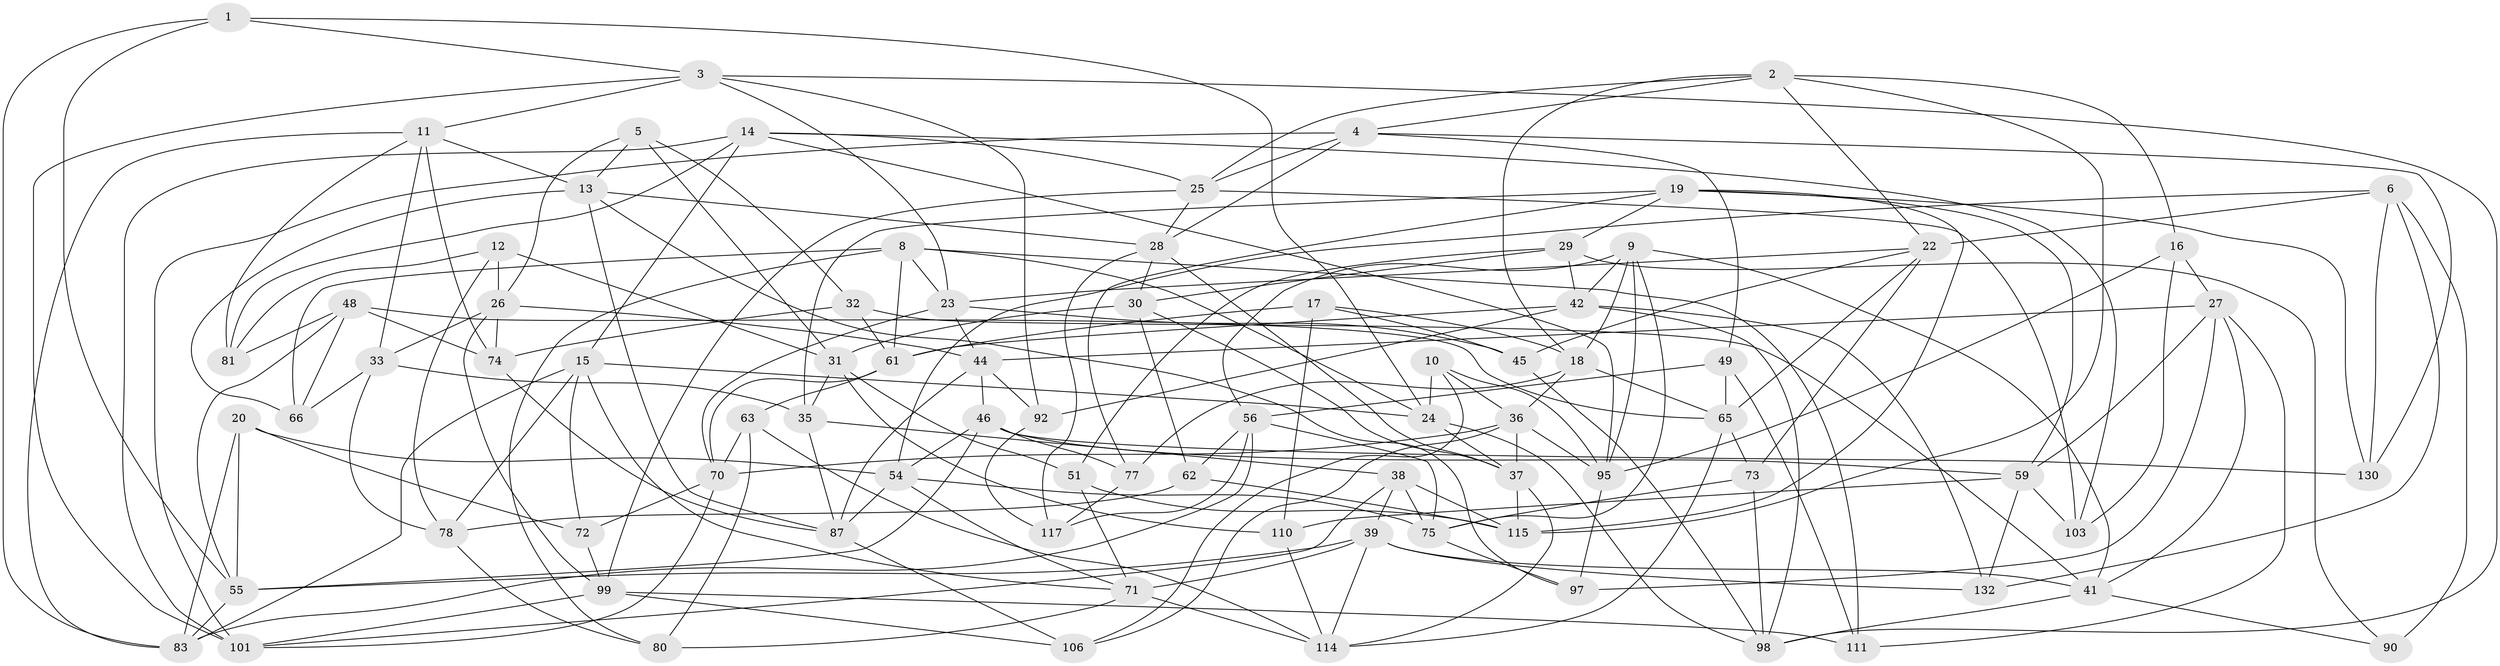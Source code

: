 // original degree distribution, {4: 1.0}
// Generated by graph-tools (version 1.1) at 2025/11/02/27/25 16:11:48]
// undirected, 81 vertices, 209 edges
graph export_dot {
graph [start="1"]
  node [color=gray90,style=filled];
  1;
  2 [super="+7"];
  3 [super="+43"];
  4 [super="+102"];
  5;
  6 [super="+67"];
  8 [super="+94"];
  9 [super="+40"];
  10;
  11 [super="+79"];
  12;
  13 [super="+122"];
  14 [super="+53"];
  15 [super="+127"];
  16;
  17;
  18 [super="+108"];
  19 [super="+21"];
  20;
  22 [super="+120"];
  23 [super="+118"];
  24 [super="+34"];
  25 [super="+47"];
  26 [super="+58"];
  27 [super="+68"];
  28 [super="+85"];
  29 [super="+50"];
  30 [super="+128"];
  31 [super="+69"];
  32;
  33 [super="+64"];
  35 [super="+52"];
  36 [super="+76"];
  37 [super="+121"];
  38 [super="+57"];
  39 [super="+82"];
  41 [super="+119"];
  42 [super="+123"];
  44 [super="+129"];
  45;
  46 [super="+131"];
  48 [super="+133"];
  49;
  51;
  54 [super="+124"];
  55 [super="+112"];
  56 [super="+107"];
  59 [super="+60"];
  61 [super="+86"];
  62;
  63;
  65 [super="+84"];
  66;
  70 [super="+89"];
  71 [super="+93"];
  72;
  73;
  74 [super="+105"];
  75 [super="+91"];
  77;
  78 [super="+113"];
  80;
  81;
  83 [super="+88"];
  87 [super="+96"];
  90;
  92;
  95 [super="+109"];
  97;
  98 [super="+100"];
  99 [super="+126"];
  101 [super="+104"];
  103;
  106;
  110;
  111;
  114 [super="+125"];
  115 [super="+116"];
  117;
  130;
  132;
  1 -- 3;
  1 -- 83;
  1 -- 55;
  1 -- 24;
  2 -- 16;
  2 -- 25;
  2 -- 22;
  2 -- 115;
  2 -- 4;
  2 -- 18;
  3 -- 92;
  3 -- 23;
  3 -- 98;
  3 -- 11;
  3 -- 101;
  4 -- 101;
  4 -- 49;
  4 -- 130;
  4 -- 28;
  4 -- 25;
  5 -- 31;
  5 -- 32;
  5 -- 26;
  5 -- 13;
  6 -- 90 [weight=2];
  6 -- 130;
  6 -- 22;
  6 -- 132;
  6 -- 54;
  8 -- 61;
  8 -- 111;
  8 -- 24;
  8 -- 66;
  8 -- 80;
  8 -- 23;
  9 -- 41;
  9 -- 95;
  9 -- 42;
  9 -- 56;
  9 -- 75;
  9 -- 18;
  10 -- 36;
  10 -- 106;
  10 -- 95;
  10 -- 24;
  11 -- 74;
  11 -- 83;
  11 -- 81;
  11 -- 33;
  11 -- 13;
  12 -- 81;
  12 -- 78;
  12 -- 26;
  12 -- 31;
  13 -- 87;
  13 -- 97;
  13 -- 66;
  13 -- 28;
  14 -- 81;
  14 -- 103;
  14 -- 95;
  14 -- 101;
  14 -- 15;
  14 -- 25;
  15 -- 83;
  15 -- 72;
  15 -- 24;
  15 -- 78;
  15 -- 71;
  16 -- 95;
  16 -- 103;
  16 -- 27;
  17 -- 45;
  17 -- 110;
  17 -- 18;
  17 -- 61;
  18 -- 36;
  18 -- 65;
  18 -- 77;
  19 -- 35;
  19 -- 77;
  19 -- 130;
  19 -- 29;
  19 -- 59;
  19 -- 115;
  20 -- 72;
  20 -- 54;
  20 -- 83;
  20 -- 55;
  22 -- 45;
  22 -- 65;
  22 -- 73;
  22 -- 23;
  23 -- 45;
  23 -- 70;
  23 -- 44;
  24 -- 98;
  24 -- 37;
  25 -- 28;
  25 -- 99;
  25 -- 103;
  26 -- 33;
  26 -- 44;
  26 -- 99;
  26 -- 74;
  27 -- 41;
  27 -- 97;
  27 -- 59;
  27 -- 111;
  27 -- 44;
  28 -- 117;
  28 -- 37;
  28 -- 30;
  29 -- 51;
  29 -- 30 [weight=2];
  29 -- 42;
  29 -- 90;
  30 -- 37;
  30 -- 62;
  30 -- 31;
  31 -- 110;
  31 -- 51;
  31 -- 35;
  32 -- 61;
  32 -- 41;
  32 -- 74;
  33 -- 66;
  33 -- 78 [weight=2];
  33 -- 35;
  35 -- 87;
  35 -- 38 [weight=2];
  36 -- 95;
  36 -- 106;
  36 -- 37;
  36 -- 70;
  37 -- 114;
  37 -- 115;
  38 -- 39;
  38 -- 101;
  38 -- 115;
  38 -- 75;
  39 -- 132;
  39 -- 114;
  39 -- 41;
  39 -- 55;
  39 -- 71;
  41 -- 90;
  41 -- 98;
  42 -- 98;
  42 -- 132;
  42 -- 92;
  42 -- 61;
  44 -- 92;
  44 -- 87;
  44 -- 46;
  45 -- 98;
  46 -- 130;
  46 -- 77;
  46 -- 54;
  46 -- 59;
  46 -- 55;
  48 -- 81;
  48 -- 65;
  48 -- 66;
  48 -- 74 [weight=2];
  48 -- 55;
  49 -- 56;
  49 -- 65;
  49 -- 111;
  51 -- 71;
  51 -- 115;
  54 -- 75;
  54 -- 87;
  54 -- 71;
  55 -- 83;
  56 -- 117;
  56 -- 83;
  56 -- 75;
  56 -- 62;
  59 -- 110;
  59 -- 103;
  59 -- 132;
  61 -- 63;
  61 -- 70;
  62 -- 115;
  62 -- 78;
  63 -- 70;
  63 -- 114;
  63 -- 80;
  65 -- 73;
  65 -- 114;
  70 -- 72;
  70 -- 101;
  71 -- 80;
  71 -- 114;
  72 -- 99;
  73 -- 75;
  73 -- 98;
  74 -- 87;
  75 -- 97;
  77 -- 117;
  78 -- 80;
  87 -- 106;
  92 -- 117;
  95 -- 97;
  99 -- 106;
  99 -- 111;
  99 -- 101;
  110 -- 114;
}
